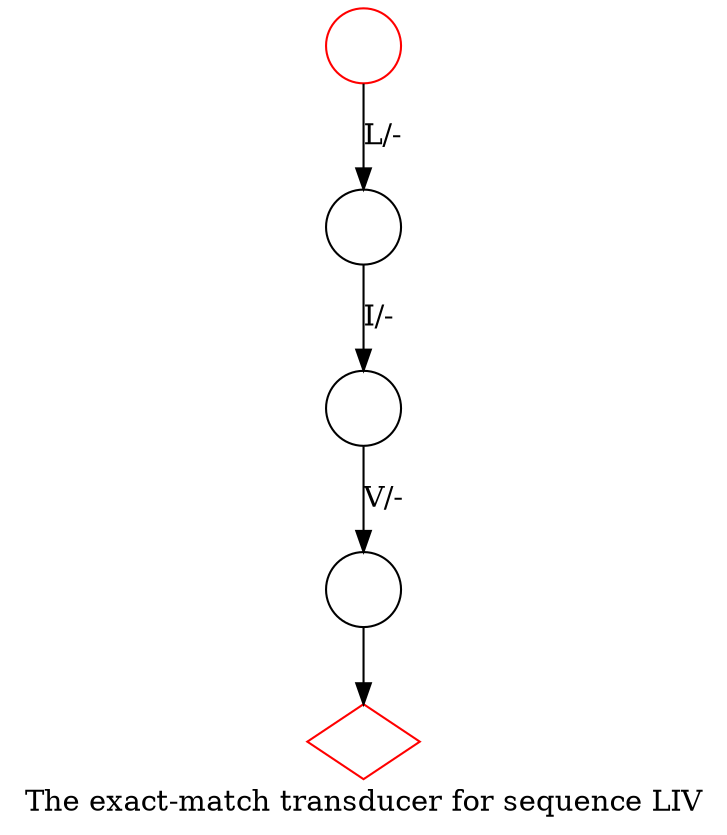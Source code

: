 digraph G {
    S [label="", shape=circle, color=red];
    E [label="", shape=diamond, color=red];

    D1 [label="", shape=circle];
    D2 [label="", shape=circle];
    D3 [label="", shape=circle];

    S->D1 [label="L/-"];
    D1->D2 [label="I/-"];
    D2->D3 [label="V/-"];
    D3->E;

    label="The exact-match transducer for sequence LIV";
}
